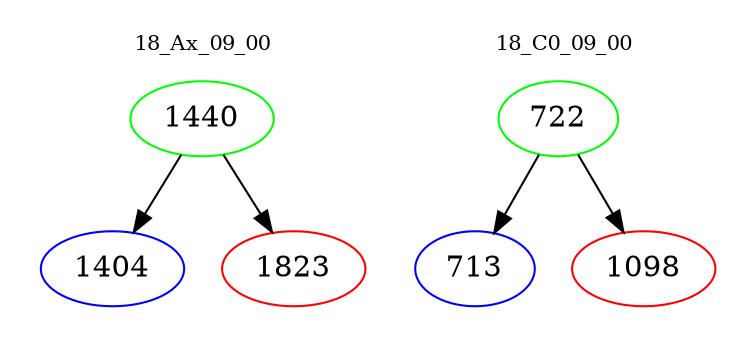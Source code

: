digraph{
subgraph cluster_0 {
color = white
label = "18_Ax_09_00";
fontsize=10;
T0_1440 [label="1440", color="green"]
T0_1440 -> T0_1404 [color="black"]
T0_1404 [label="1404", color="blue"]
T0_1440 -> T0_1823 [color="black"]
T0_1823 [label="1823", color="red"]
}
subgraph cluster_1 {
color = white
label = "18_C0_09_00";
fontsize=10;
T1_722 [label="722", color="green"]
T1_722 -> T1_713 [color="black"]
T1_713 [label="713", color="blue"]
T1_722 -> T1_1098 [color="black"]
T1_1098 [label="1098", color="red"]
}
}
